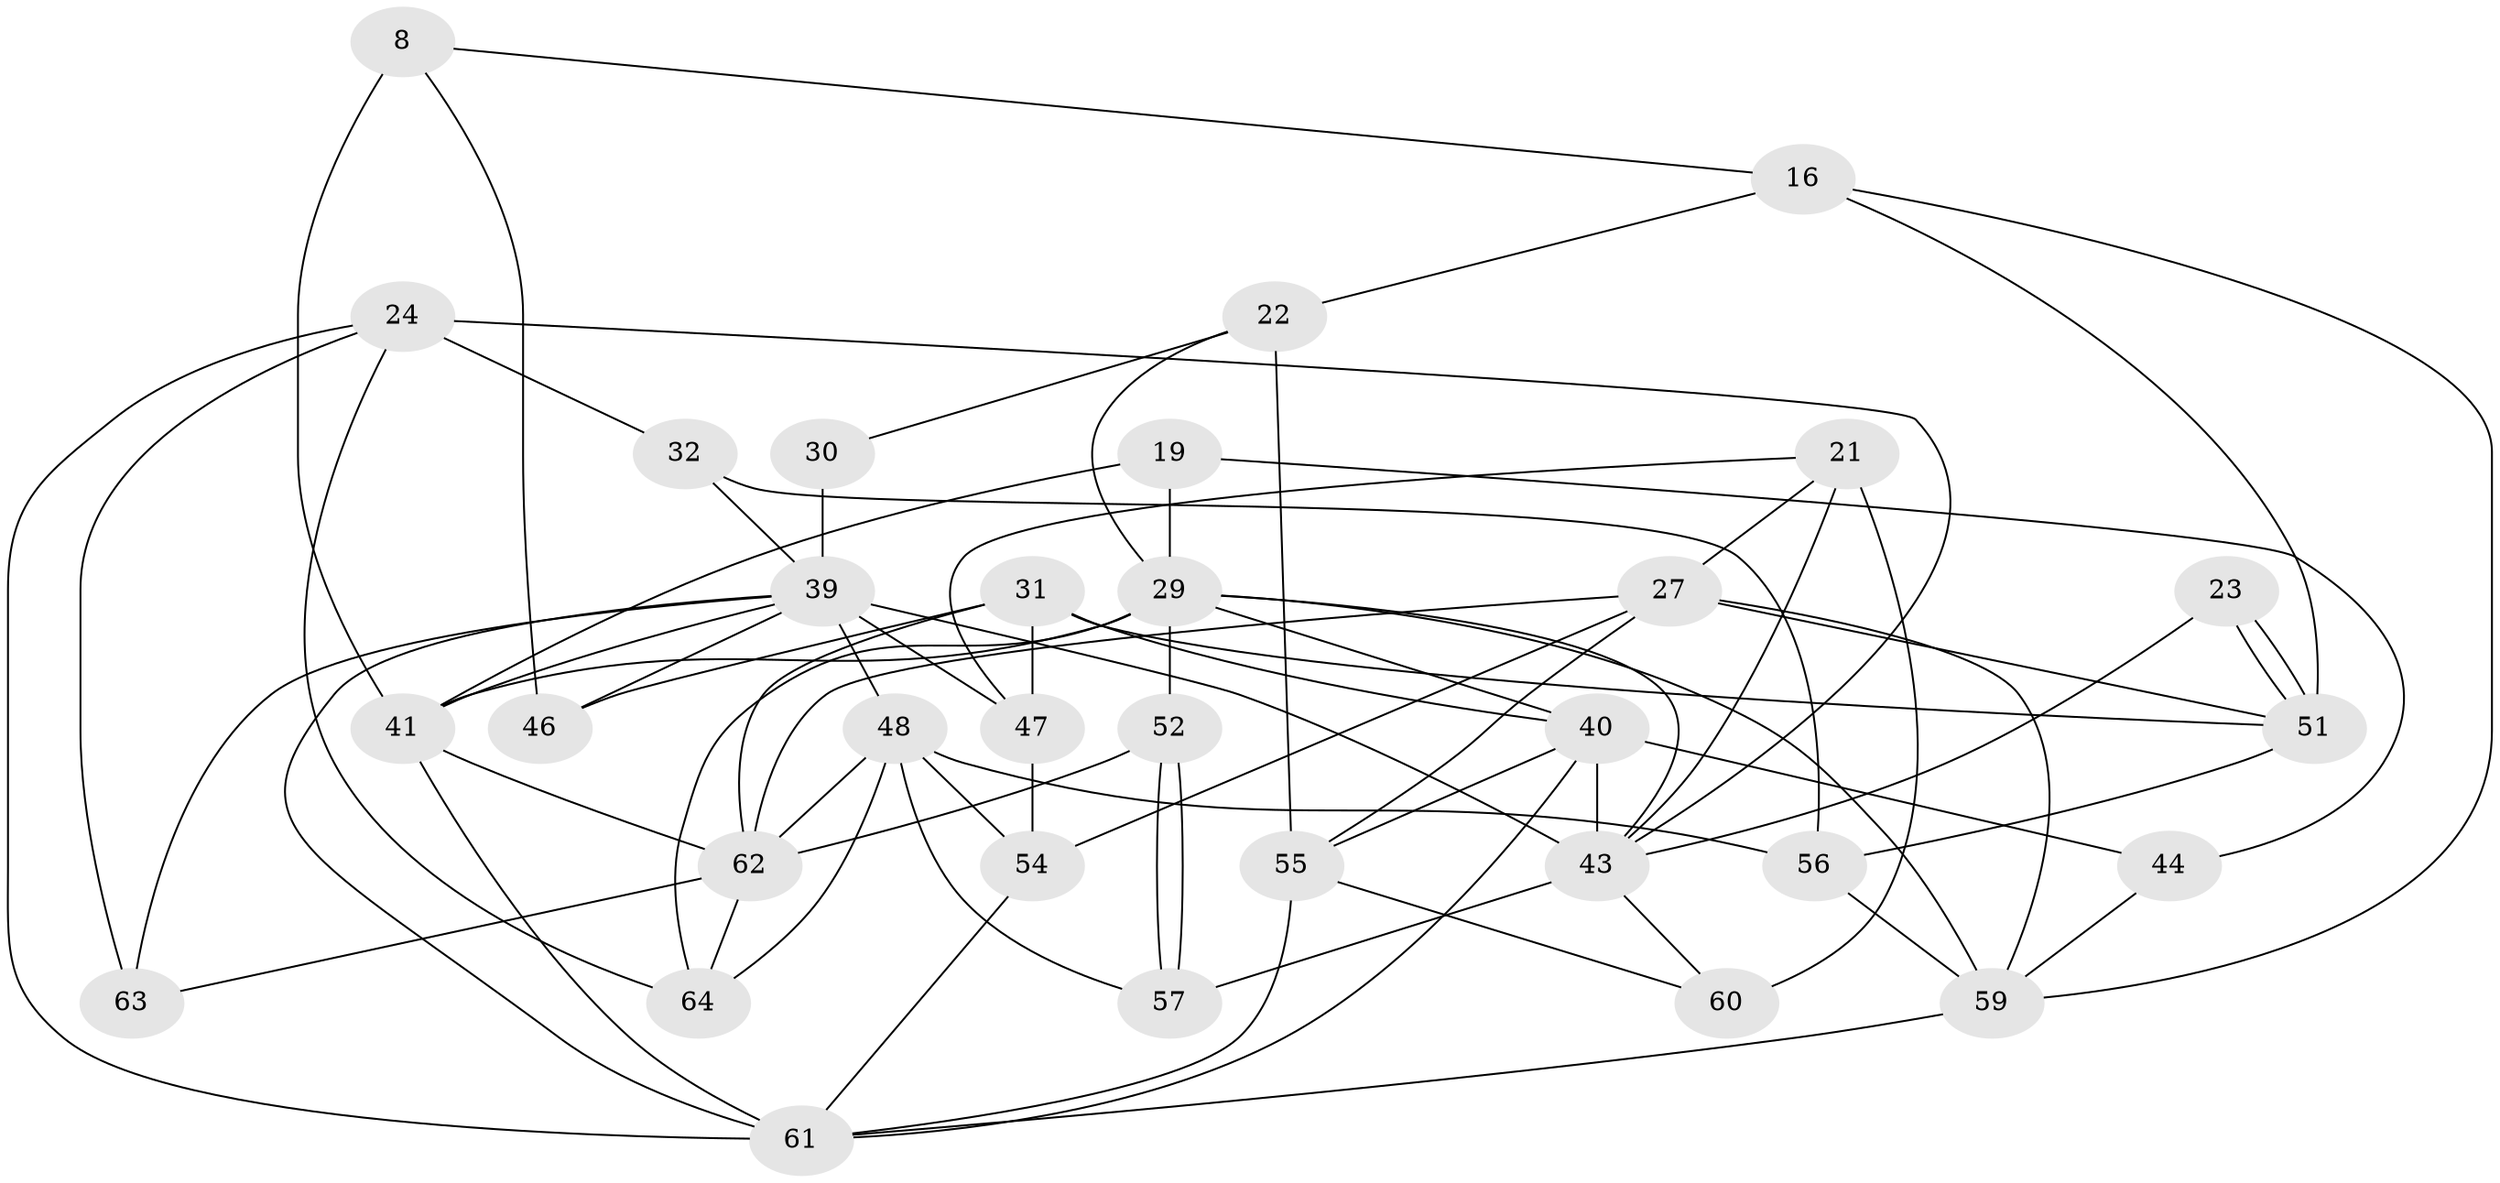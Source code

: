 // original degree distribution, {4: 0.234375, 7: 0.046875, 3: 0.375, 2: 0.0625, 5: 0.203125, 6: 0.078125}
// Generated by graph-tools (version 1.1) at 2025/50/03/09/25 04:50:01]
// undirected, 32 vertices, 76 edges
graph export_dot {
graph [start="1"]
  node [color=gray90,style=filled];
  8;
  16;
  19;
  21;
  22 [super="+10"];
  23;
  24;
  27 [super="+1"];
  29 [super="+2"];
  30 [super="+26"];
  31 [super="+11"];
  32 [super="+3"];
  39 [super="+35+12"];
  40 [super="+7+37"];
  41 [super="+33"];
  43 [super="+38+25"];
  44 [super="+5"];
  46;
  47;
  48 [super="+15+42"];
  51 [super="+36"];
  52;
  54;
  55 [super="+14"];
  56;
  57 [super="+34"];
  59 [super="+20+4+45"];
  60 [super="+28"];
  61 [super="+58+18"];
  62 [super="+6+50"];
  63 [super="+49"];
  64 [super="+13+53"];
  8 -- 41 [weight=2];
  8 -- 16;
  8 -- 46;
  16 -- 22;
  16 -- 59;
  16 -- 51;
  19 -- 41 [weight=2];
  19 -- 44 [weight=2];
  19 -- 29;
  21 -- 47;
  21 -- 27;
  21 -- 60 [weight=2];
  21 -- 43;
  22 -- 29;
  22 -- 30;
  22 -- 55 [weight=2];
  23 -- 51;
  23 -- 51;
  23 -- 43;
  24 -- 64;
  24 -- 61;
  24 -- 63 [weight=2];
  24 -- 32;
  24 -- 43;
  27 -- 55;
  27 -- 62;
  27 -- 59;
  27 -- 51 [weight=2];
  27 -- 54;
  29 -- 64 [weight=2];
  29 -- 52;
  29 -- 40;
  29 -- 41;
  29 -- 59;
  29 -- 43;
  30 -- 39 [weight=3];
  31 -- 47;
  31 -- 46;
  31 -- 51;
  31 -- 62;
  31 -- 40;
  32 -- 39;
  32 -- 56;
  39 -- 47;
  39 -- 63;
  39 -- 41;
  39 -- 61 [weight=2];
  39 -- 43 [weight=3];
  39 -- 46;
  39 -- 48;
  40 -- 43;
  40 -- 44 [weight=2];
  40 -- 61;
  40 -- 55;
  41 -- 61 [weight=2];
  41 -- 62;
  43 -- 57 [weight=2];
  43 -- 60;
  44 -- 59;
  47 -- 54;
  48 -- 54;
  48 -- 64;
  48 -- 56;
  48 -- 57;
  48 -- 62;
  51 -- 56;
  52 -- 57;
  52 -- 57;
  52 -- 62;
  54 -- 61;
  55 -- 61 [weight=2];
  55 -- 60;
  56 -- 59 [weight=2];
  59 -- 61;
  62 -- 63;
  62 -- 64 [weight=2];
}
